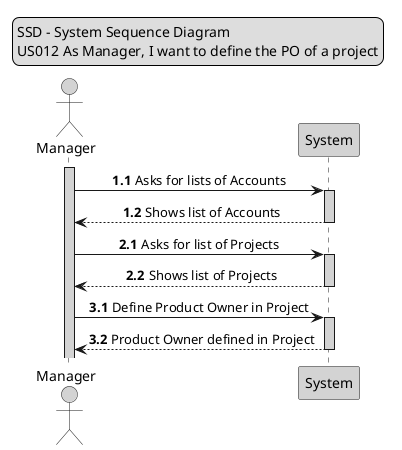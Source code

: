 @startuml

skinparam sequenceMessageAlign center

legend top
SSD - System Sequence Diagram
US012 As Manager, I want to define the PO of a project
end legend

autonumber

actor Manager #lightgrey
activate Manager #lightgrey
participant System #lightgrey

autonumber 1.1
autoactivate on
Manager -> System #lightgrey : Asks for lists of Accounts
System --> Manager : Shows list of Accounts

autonumber 2.1
Manager -> System #lightgrey : Asks for list of Projects
System --> Manager : Shows list of Projects

autonumber 3.1
Manager -> System #lightgrey : Define Product Owner in Project
System --> Manager : Product Owner defined in Project

@enduml